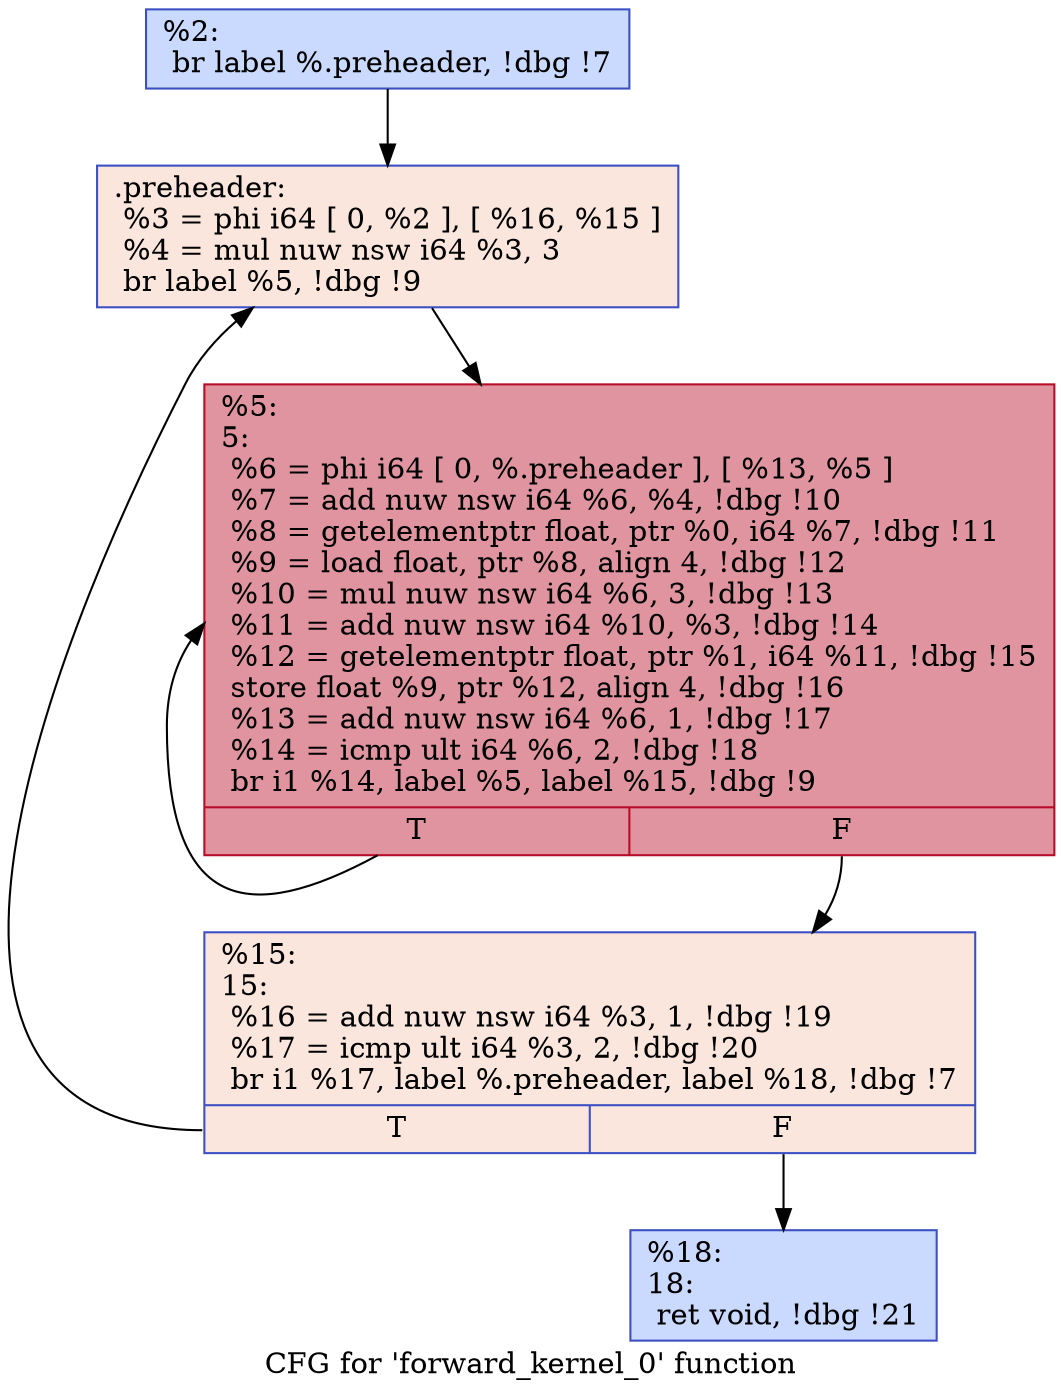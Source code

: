 digraph "CFG for 'forward_kernel_0' function" {
	label="CFG for 'forward_kernel_0' function";

	Node0x5560fb01c100 [shape=record,color="#3d50c3ff", style=filled, fillcolor="#88abfd70",label="{%2:\l  br label %.preheader, !dbg !7\l}"];
	Node0x5560fb01c100 -> Node0x5560fb01c190;
	Node0x5560fb01c190 [shape=record,color="#3d50c3ff", style=filled, fillcolor="#f3c7b170",label="{.preheader:                                       \l  %3 = phi i64 [ 0, %2 ], [ %16, %15 ]\l  %4 = mul nuw nsw i64 %3, 3\l  br label %5, !dbg !9\l}"];
	Node0x5560fb01c190 -> Node0x5560fb01cd70;
	Node0x5560fb01cd70 [shape=record,color="#b70d28ff", style=filled, fillcolor="#b70d2870",label="{%5:\l5:                                                \l  %6 = phi i64 [ 0, %.preheader ], [ %13, %5 ]\l  %7 = add nuw nsw i64 %6, %4, !dbg !10\l  %8 = getelementptr float, ptr %0, i64 %7, !dbg !11\l  %9 = load float, ptr %8, align 4, !dbg !12\l  %10 = mul nuw nsw i64 %6, 3, !dbg !13\l  %11 = add nuw nsw i64 %10, %3, !dbg !14\l  %12 = getelementptr float, ptr %1, i64 %11, !dbg !15\l  store float %9, ptr %12, align 4, !dbg !16\l  %13 = add nuw nsw i64 %6, 1, !dbg !17\l  %14 = icmp ult i64 %6, 2, !dbg !18\l  br i1 %14, label %5, label %15, !dbg !9\l|{<s0>T|<s1>F}}"];
	Node0x5560fb01cd70:s0 -> Node0x5560fb01cd70;
	Node0x5560fb01cd70:s1 -> Node0x5560fb01cb80;
	Node0x5560fb01cb80 [shape=record,color="#3d50c3ff", style=filled, fillcolor="#f3c7b170",label="{%15:\l15:                                               \l  %16 = add nuw nsw i64 %3, 1, !dbg !19\l  %17 = icmp ult i64 %3, 2, !dbg !20\l  br i1 %17, label %.preheader, label %18, !dbg !7\l|{<s0>T|<s1>F}}"];
	Node0x5560fb01cb80:s0 -> Node0x5560fb01c190;
	Node0x5560fb01cb80:s1 -> Node0x5560fb01cd20;
	Node0x5560fb01cd20 [shape=record,color="#3d50c3ff", style=filled, fillcolor="#88abfd70",label="{%18:\l18:                                               \l  ret void, !dbg !21\l}"];
}
